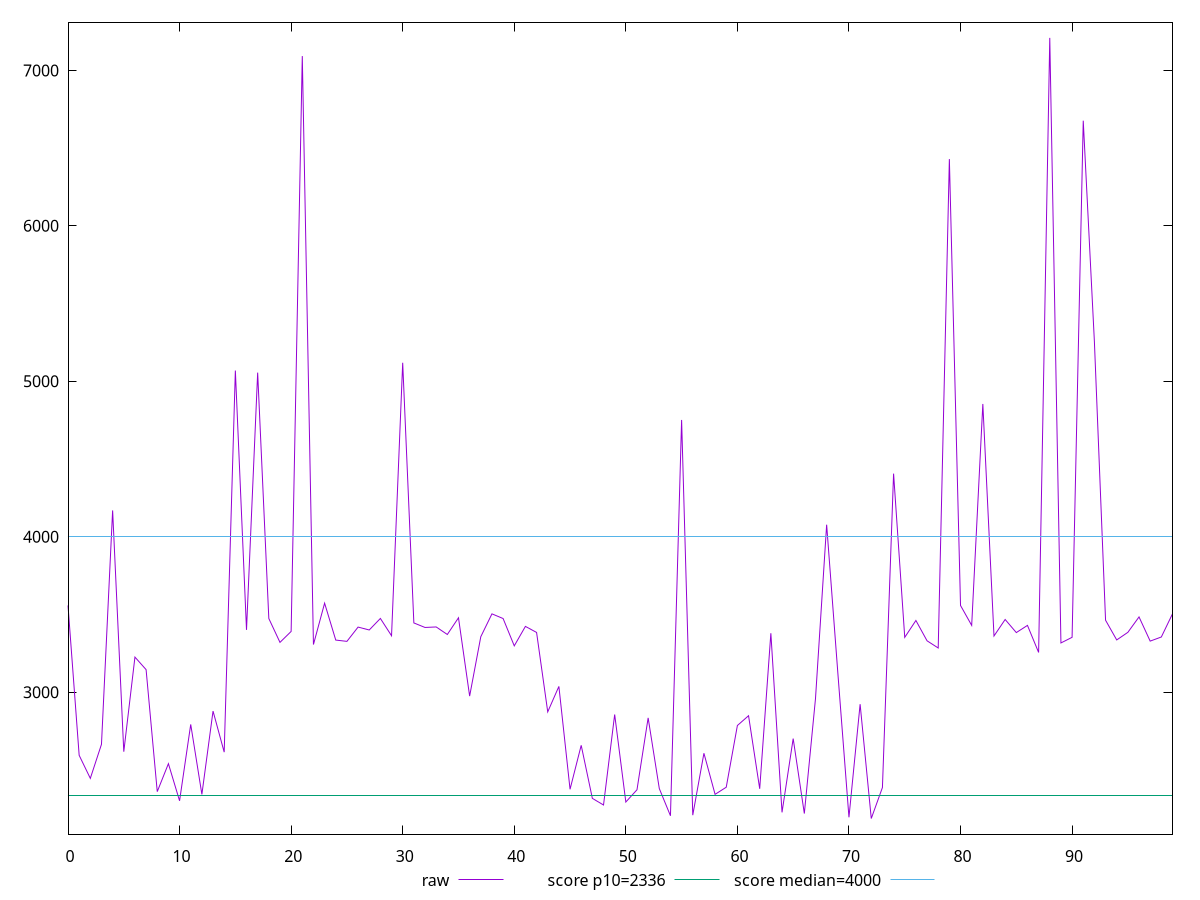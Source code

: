 reset

$raw <<EOF
0 3557.8899999999994
1 2593.699
2 2445.3089999999997
3 2664.4080000000004
4 4168.9855
5 2616.8179999999998
6 3225.4984999999997
7 3144.7695000000003
8 2359.957
9 2539.8075
10 2300.9155
11 2792.442499999999
12 2342.3585000000003
13 2878.1855000000005
14 2614.0685
15 5068.956999999999
16 3400.602500000001
17 5055.606
18 3473.899
19 3320.259
20 3390.62
21 7092.328000000001
22 3306.3585000000003
23 3572.396
24 3335.0095
25 3326.7124999999996
26 3418.5655
27 3399.9204999999997
28 3474.1610000000005
29 3362.9454999999994
30 5119.058500000001
31 3445.3269999999993
32 3416.1665000000003
33 3419.4649999999997
34 3370.997
35 3478.4979999999996
36 2974.637
37 3356.6165
38 3503.7225
39 3473.5970000000007
40 3297.861000000001
41 3422.9825
42 3384.1569999999997
43 2873.228
44 3036.973
45 2375.071
46 2658.0874999999996
47 2316.639
48 2273.9365000000003
49 2856.1355000000003
50 2293.1865000000003
51 2371.9759999999997
52 2834.5185
53 2379.8525
54 2204.7619999999997
55 4751.3295
56 2208.5915000000005
57 2606.9320000000002
58 2342.56
59 2388.3679999999995
60 2785.4745000000003
61 2848.356
62 2378.3179999999998
63 3379.1564999999996
64 2226.4895
65 2701.2995
66 2219.1459999999997
67 2958.054
68 4077.1719999999996
69 3126.6515
70 2194.9405
71 2922.6175
72 2187.0145
73 2386.442
74 4406.0244999999995
75 3352.5299999999997
76 3461.1025
77 3330.337
78 3284.1450000000004
79 6429.503000000001
80 3557.676
81 3429.5965
82 4854.095499999999
83 3361.2599999999998
84 3467.5040000000004
85 3383.2225000000003
86 3429.54
87 3255.457
88 7209.048999999999
89 3316.49
90 3352.7355000000002
91 6676.398
92 5254.196
93 3462.8385
94 3335.8624999999997
95 3384.893
96 3483.9079999999994
97 3328.3520000000003
98 3354.8549999999996
99 3504.0054999999993
EOF

set key outside below
set xrange [0:99]
set yrange [2086.5738100000003:7309.489689999999]
set trange [2086.5738100000003:7309.489689999999]
set terminal svg size 640, 500 enhanced background rgb 'white'
set output "reprap/first-contentful-paint/samples/pages+cached+noexternal+nomedia+nocss/raw/values.svg"

plot $raw title "raw" with line, \
     2336 title "score p10=2336", \
     4000 title "score median=4000"

reset
